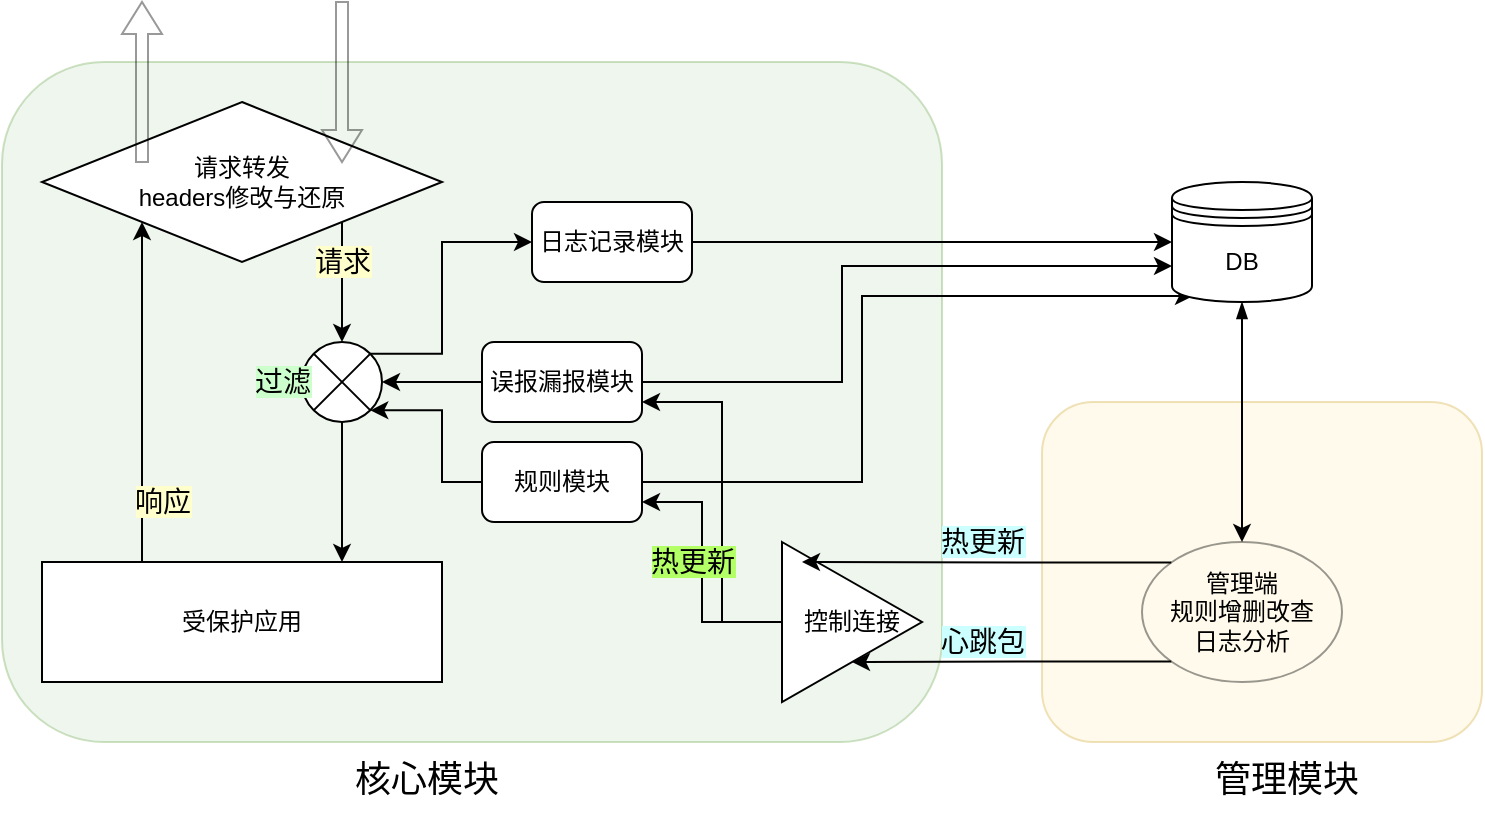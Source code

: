 <mxfile version="13.0.3" type="device"><diagram id="XyvrQDr4uZ1gcTQDCIk4" name="Page-1"><mxGraphModel dx="946" dy="672" grid="1" gridSize="10" guides="1" tooltips="1" connect="1" arrows="1" fold="1" page="1" pageScale="1" pageWidth="850" pageHeight="1100" math="0" shadow="0"><root><mxCell id="0"/><mxCell id="1" parent="0"/><mxCell id="jXVcoWhmJxbmevtB1Jq6-28" value="" style="rounded=1;whiteSpace=wrap;html=1;fillColor=#fff2cc;strokeColor=#d6b656;opacity=40;" parent="1" vertex="1"><mxGeometry x="600" y="300" width="220" height="170" as="geometry"/></mxCell><mxCell id="jXVcoWhmJxbmevtB1Jq6-27" value="" style="rounded=1;whiteSpace=wrap;html=1;fillColor=#d5e8d4;strokeColor=#82b366;opacity=40;" parent="1" vertex="1"><mxGeometry x="80" y="130" width="470" height="340" as="geometry"/></mxCell><mxCell id="jXVcoWhmJxbmevtB1Jq6-19" style="edgeStyle=orthogonalEdgeStyle;rounded=0;orthogonalLoop=1;jettySize=auto;html=1;exitX=1;exitY=1;exitDx=0;exitDy=0;entryX=0.5;entryY=0;entryDx=0;entryDy=0;" parent="1" source="jXVcoWhmJxbmevtB1Jq6-1" target="jXVcoWhmJxbmevtB1Jq6-5" edge="1"><mxGeometry relative="1" as="geometry"/></mxCell><mxCell id="jXVcoWhmJxbmevtB1Jq6-1" value="请求转发&lt;br&gt;headers修改与还原" style="rhombus;whiteSpace=wrap;html=1;" parent="1" vertex="1"><mxGeometry x="100" y="150" width="200" height="80" as="geometry"/></mxCell><mxCell id="jXVcoWhmJxbmevtB1Jq6-8" style="edgeStyle=orthogonalEdgeStyle;rounded=0;orthogonalLoop=1;jettySize=auto;html=1;exitX=1;exitY=0.5;exitDx=0;exitDy=0;entryX=0;entryY=0.5;entryDx=0;entryDy=0;" parent="1" source="jXVcoWhmJxbmevtB1Jq6-2" target="jXVcoWhmJxbmevtB1Jq6-7" edge="1"><mxGeometry relative="1" as="geometry"/></mxCell><mxCell id="jXVcoWhmJxbmevtB1Jq6-2" value="日志记录模块" style="rounded=1;whiteSpace=wrap;html=1;" parent="1" vertex="1"><mxGeometry x="345" y="200" width="80" height="40" as="geometry"/></mxCell><mxCell id="jXVcoWhmJxbmevtB1Jq6-9" style="edgeStyle=orthogonalEdgeStyle;rounded=0;orthogonalLoop=1;jettySize=auto;html=1;exitX=1;exitY=0.5;exitDx=0;exitDy=0;entryX=0;entryY=0.7;entryDx=0;entryDy=0;" parent="1" source="jXVcoWhmJxbmevtB1Jq6-3" target="jXVcoWhmJxbmevtB1Jq6-7" edge="1"><mxGeometry relative="1" as="geometry"><Array as="points"><mxPoint x="500" y="290"/><mxPoint x="500" y="232"/></Array></mxGeometry></mxCell><mxCell id="jXVcoWhmJxbmevtB1Jq6-41" style="edgeStyle=orthogonalEdgeStyle;rounded=0;orthogonalLoop=1;jettySize=auto;html=1;exitX=0;exitY=0.5;exitDx=0;exitDy=0;entryX=1;entryY=0.5;entryDx=0;entryDy=0;startArrow=none;startFill=0;" parent="1" source="jXVcoWhmJxbmevtB1Jq6-3" target="jXVcoWhmJxbmevtB1Jq6-5" edge="1"><mxGeometry relative="1" as="geometry"/></mxCell><mxCell id="jXVcoWhmJxbmevtB1Jq6-3" value="误报漏报模块" style="rounded=1;whiteSpace=wrap;html=1;" parent="1" vertex="1"><mxGeometry x="320" y="270" width="80" height="40" as="geometry"/></mxCell><mxCell id="jXVcoWhmJxbmevtB1Jq6-10" style="edgeStyle=orthogonalEdgeStyle;rounded=0;orthogonalLoop=1;jettySize=auto;html=1;exitX=1;exitY=0.5;exitDx=0;exitDy=0;entryX=0.15;entryY=0.95;entryDx=0;entryDy=0;entryPerimeter=0;" parent="1" source="jXVcoWhmJxbmevtB1Jq6-4" target="jXVcoWhmJxbmevtB1Jq6-7" edge="1"><mxGeometry relative="1" as="geometry"><Array as="points"><mxPoint x="510" y="340"/><mxPoint x="510" y="247"/></Array></mxGeometry></mxCell><mxCell id="jXVcoWhmJxbmevtB1Jq6-42" style="edgeStyle=orthogonalEdgeStyle;rounded=0;orthogonalLoop=1;jettySize=auto;html=1;exitX=0;exitY=0.5;exitDx=0;exitDy=0;entryX=1;entryY=1;entryDx=0;entryDy=0;startArrow=none;startFill=0;" parent="1" source="jXVcoWhmJxbmevtB1Jq6-4" target="jXVcoWhmJxbmevtB1Jq6-5" edge="1"><mxGeometry relative="1" as="geometry"><Array as="points"><mxPoint x="300" y="340"/><mxPoint x="300" y="304"/></Array></mxGeometry></mxCell><mxCell id="jXVcoWhmJxbmevtB1Jq6-4" value="规则模块" style="rounded=1;whiteSpace=wrap;html=1;" parent="1" vertex="1"><mxGeometry x="320" y="320" width="80" height="40" as="geometry"/></mxCell><mxCell id="jXVcoWhmJxbmevtB1Jq6-20" style="edgeStyle=orthogonalEdgeStyle;rounded=0;orthogonalLoop=1;jettySize=auto;html=1;exitX=0.5;exitY=1;exitDx=0;exitDy=0;entryX=0.75;entryY=0;entryDx=0;entryDy=0;" parent="1" source="jXVcoWhmJxbmevtB1Jq6-5" target="jXVcoWhmJxbmevtB1Jq6-6" edge="1"><mxGeometry relative="1" as="geometry"/></mxCell><mxCell id="jXVcoWhmJxbmevtB1Jq6-26" style="edgeStyle=orthogonalEdgeStyle;rounded=0;orthogonalLoop=1;jettySize=auto;html=1;exitX=1;exitY=0;exitDx=0;exitDy=0;entryX=0;entryY=0.5;entryDx=0;entryDy=0;" parent="1" source="jXVcoWhmJxbmevtB1Jq6-5" target="jXVcoWhmJxbmevtB1Jq6-2" edge="1"><mxGeometry relative="1" as="geometry"><Array as="points"><mxPoint x="300" y="276"/><mxPoint x="300" y="220"/></Array></mxGeometry></mxCell><mxCell id="jXVcoWhmJxbmevtB1Jq6-5" value="" style="shape=sumEllipse;perimeter=ellipsePerimeter;whiteSpace=wrap;html=1;backgroundOutline=1;" parent="1" vertex="1"><mxGeometry x="230" y="270" width="40" height="40" as="geometry"/></mxCell><mxCell id="jXVcoWhmJxbmevtB1Jq6-21" style="edgeStyle=orthogonalEdgeStyle;rounded=0;orthogonalLoop=1;jettySize=auto;html=1;exitX=0.25;exitY=0;exitDx=0;exitDy=0;entryX=0;entryY=1;entryDx=0;entryDy=0;" parent="1" source="jXVcoWhmJxbmevtB1Jq6-6" target="jXVcoWhmJxbmevtB1Jq6-1" edge="1"><mxGeometry relative="1" as="geometry"/></mxCell><mxCell id="jXVcoWhmJxbmevtB1Jq6-6" value="受保护应用" style="rounded=0;whiteSpace=wrap;html=1;" parent="1" vertex="1"><mxGeometry x="100" y="380" width="200" height="60" as="geometry"/></mxCell><mxCell id="jXVcoWhmJxbmevtB1Jq6-35" style="edgeStyle=orthogonalEdgeStyle;rounded=0;orthogonalLoop=1;jettySize=auto;html=1;exitX=0.5;exitY=1;exitDx=0;exitDy=0;startArrow=blockThin;startFill=1;" parent="1" source="jXVcoWhmJxbmevtB1Jq6-7" target="jXVcoWhmJxbmevtB1Jq6-29" edge="1"><mxGeometry relative="1" as="geometry"/></mxCell><mxCell id="jXVcoWhmJxbmevtB1Jq6-7" value="DB" style="shape=datastore;whiteSpace=wrap;html=1;" parent="1" vertex="1"><mxGeometry x="665" y="190" width="70" height="60" as="geometry"/></mxCell><mxCell id="jXVcoWhmJxbmevtB1Jq6-14" style="edgeStyle=orthogonalEdgeStyle;rounded=0;orthogonalLoop=1;jettySize=auto;html=1;exitX=0;exitY=0.5;exitDx=0;exitDy=0;entryX=1;entryY=0.75;entryDx=0;entryDy=0;" parent="1" source="jXVcoWhmJxbmevtB1Jq6-13" target="jXVcoWhmJxbmevtB1Jq6-3" edge="1"><mxGeometry relative="1" as="geometry"><Array as="points"><mxPoint x="440" y="410"/><mxPoint x="440" y="300"/></Array></mxGeometry></mxCell><mxCell id="jXVcoWhmJxbmevtB1Jq6-16" style="edgeStyle=orthogonalEdgeStyle;rounded=0;orthogonalLoop=1;jettySize=auto;html=1;exitX=0;exitY=0.5;exitDx=0;exitDy=0;entryX=1;entryY=0.75;entryDx=0;entryDy=0;" parent="1" source="jXVcoWhmJxbmevtB1Jq6-13" target="jXVcoWhmJxbmevtB1Jq6-4" edge="1"><mxGeometry relative="1" as="geometry"><Array as="points"><mxPoint x="430" y="410"/><mxPoint x="430" y="350"/></Array></mxGeometry></mxCell><mxCell id="jXVcoWhmJxbmevtB1Jq6-13" value="控制连接" style="triangle;whiteSpace=wrap;html=1;" parent="1" vertex="1"><mxGeometry x="470" y="370" width="70" height="80" as="geometry"/></mxCell><mxCell id="jXVcoWhmJxbmevtB1Jq6-17" value="&lt;font style=&quot;font-size: 14px ; background-color: rgb(179 , 255 , 102)&quot;&gt;热更新&lt;/font&gt;" style="text;html=1;align=center;verticalAlign=middle;resizable=0;points=[];autosize=1;" parent="1" vertex="1"><mxGeometry x="395" y="370" width="60" height="20" as="geometry"/></mxCell><mxCell id="jXVcoWhmJxbmevtB1Jq6-18" value="&lt;font style=&quot;font-size: 14px ; background-color: rgb(204 , 255 , 204)&quot;&gt;过滤&lt;/font&gt;" style="text;html=1;align=center;verticalAlign=middle;resizable=0;points=[];autosize=1;" parent="1" vertex="1"><mxGeometry x="200" y="280" width="40" height="20" as="geometry"/></mxCell><mxCell id="jXVcoWhmJxbmevtB1Jq6-23" value="&lt;font style=&quot;font-size: 14px ; background-color: rgb(255 , 255 , 204)&quot;&gt;请求&lt;/font&gt;" style="text;html=1;align=center;verticalAlign=middle;resizable=0;points=[];autosize=1;" parent="1" vertex="1"><mxGeometry x="230" y="220" width="40" height="20" as="geometry"/></mxCell><mxCell id="jXVcoWhmJxbmevtB1Jq6-24" value="&lt;font style=&quot;font-size: 14px ; background-color: rgb(255 , 255 , 204)&quot;&gt;响应&lt;/font&gt;" style="text;html=1;align=center;verticalAlign=middle;resizable=0;points=[];autosize=1;" parent="1" vertex="1"><mxGeometry x="140" y="340" width="40" height="20" as="geometry"/></mxCell><mxCell id="jXVcoWhmJxbmevtB1Jq6-30" style="edgeStyle=orthogonalEdgeStyle;rounded=0;orthogonalLoop=1;jettySize=auto;html=1;exitX=0;exitY=1;exitDx=0;exitDy=0;entryX=0.5;entryY=1;entryDx=0;entryDy=0;" parent="1" source="jXVcoWhmJxbmevtB1Jq6-29" target="jXVcoWhmJxbmevtB1Jq6-13" edge="1"><mxGeometry relative="1" as="geometry"/></mxCell><mxCell id="jXVcoWhmJxbmevtB1Jq6-31" style="edgeStyle=orthogonalEdgeStyle;rounded=0;orthogonalLoop=1;jettySize=auto;html=1;exitX=0;exitY=0;exitDx=0;exitDy=0;entryX=0.143;entryY=0.125;entryDx=0;entryDy=0;entryPerimeter=0;" parent="1" source="jXVcoWhmJxbmevtB1Jq6-29" target="jXVcoWhmJxbmevtB1Jq6-13" edge="1"><mxGeometry relative="1" as="geometry"/></mxCell><mxCell id="jXVcoWhmJxbmevtB1Jq6-29" value="管理端&lt;br&gt;规则增删改查&lt;br&gt;日志分析" style="ellipse;whiteSpace=wrap;html=1;fillColor=none;opacity=40;" parent="1" vertex="1"><mxGeometry x="650" y="370" width="100" height="70" as="geometry"/></mxCell><mxCell id="jXVcoWhmJxbmevtB1Jq6-32" value="&lt;font style=&quot;font-size: 14px ; background-color: rgb(204 , 255 , 255)&quot;&gt;心跳包&lt;/font&gt;" style="text;html=1;align=center;verticalAlign=middle;resizable=0;points=[];autosize=1;" parent="1" vertex="1"><mxGeometry x="540" y="410" width="60" height="20" as="geometry"/></mxCell><mxCell id="jXVcoWhmJxbmevtB1Jq6-33" value="&lt;font style=&quot;font-size: 14px ; background-color: rgb(204 , 255 , 255)&quot;&gt;热更新&lt;/font&gt;" style="text;html=1;align=center;verticalAlign=middle;resizable=0;points=[];autosize=1;" parent="1" vertex="1"><mxGeometry x="540" y="360" width="60" height="20" as="geometry"/></mxCell><mxCell id="jXVcoWhmJxbmevtB1Jq6-36" value="&lt;p style=&quot;line-height: 160%&quot;&gt;&lt;font style=&quot;font-size: 18px&quot;&gt;核心模块&lt;/font&gt;&lt;/p&gt;" style="text;html=1;strokeColor=none;fillColor=none;align=center;verticalAlign=middle;whiteSpace=wrap;rounded=0;opacity=40;" parent="1" vertex="1"><mxGeometry x="250" y="480" width="85" height="20" as="geometry"/></mxCell><mxCell id="jXVcoWhmJxbmevtB1Jq6-37" value="&lt;p style=&quot;line-height: 160%&quot;&gt;&lt;font style=&quot;font-size: 18px&quot;&gt;管理模块&lt;/font&gt;&lt;/p&gt;" style="text;html=1;strokeColor=none;fillColor=none;align=center;verticalAlign=middle;whiteSpace=wrap;rounded=0;opacity=40;" parent="1" vertex="1"><mxGeometry x="680" y="480" width="85" height="20" as="geometry"/></mxCell><mxCell id="jXVcoWhmJxbmevtB1Jq6-43" value="" style="shape=singleArrow;direction=south;whiteSpace=wrap;html=1;fillColor=none;opacity=40;" parent="1" vertex="1"><mxGeometry x="240" y="100" width="20" height="80" as="geometry"/></mxCell><mxCell id="jXVcoWhmJxbmevtB1Jq6-44" value="" style="shape=singleArrow;direction=north;whiteSpace=wrap;html=1;fillColor=none;opacity=40;" parent="1" vertex="1"><mxGeometry x="140" y="100" width="20" height="80" as="geometry"/></mxCell></root></mxGraphModel></diagram></mxfile>